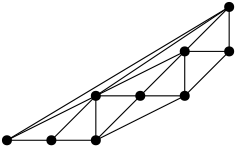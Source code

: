 <?xml version="1.0"?>
<!DOCTYPE ipe SYSTEM "ipe.dtd">
<ipe version="70005" creator="Ipe 7.1.1">
<info created="D:20130606104523" modified="D:20130606111157"/>
<ipestyle name="basic">
<symbol name="arrow/arc(spx)">
<path stroke="sym-stroke" fill="sym-stroke" pen="sym-pen">
0 0 m
-1 0.333 l
-1 -0.333 l
h
</path>
</symbol>
<symbol name="arrow/farc(spx)">
<path stroke="sym-stroke" fill="white" pen="sym-pen">
0 0 m
-1 0.333 l
-1 -0.333 l
h
</path>
</symbol>
<symbol name="mark/circle(sx)" transformations="translations">
<path fill="sym-stroke">
0.6 0 0 0.6 0 0 e
0.4 0 0 0.4 0 0 e
</path>
</symbol>
<symbol name="mark/disk(sx)" transformations="translations">
<path fill="sym-stroke">
0.6 0 0 0.6 0 0 e
</path>
</symbol>
<symbol name="mark/fdisk(sfx)" transformations="translations">
<group>
<path fill="sym-fill">
0.5 0 0 0.5 0 0 e
</path>
<path fill="sym-stroke" fillrule="eofill">
0.6 0 0 0.6 0 0 e
0.4 0 0 0.4 0 0 e
</path>
</group>
</symbol>
<symbol name="mark/box(sx)" transformations="translations">
<path fill="sym-stroke" fillrule="eofill">
-0.6 -0.6 m
0.6 -0.6 l
0.6 0.6 l
-0.6 0.6 l
h
-0.4 -0.4 m
0.4 -0.4 l
0.4 0.4 l
-0.4 0.4 l
h
</path>
</symbol>
<symbol name="mark/square(sx)" transformations="translations">
<path fill="sym-stroke">
-0.6 -0.6 m
0.6 -0.6 l
0.6 0.6 l
-0.6 0.6 l
h
</path>
</symbol>
<symbol name="mark/fsquare(sfx)" transformations="translations">
<group>
<path fill="sym-fill">
-0.5 -0.5 m
0.5 -0.5 l
0.5 0.5 l
-0.5 0.5 l
h
</path>
<path fill="sym-stroke" fillrule="eofill">
-0.6 -0.6 m
0.6 -0.6 l
0.6 0.6 l
-0.6 0.6 l
h
-0.4 -0.4 m
0.4 -0.4 l
0.4 0.4 l
-0.4 0.4 l
h
</path>
</group>
</symbol>
<symbol name="mark/cross(sx)" transformations="translations">
<group>
<path fill="sym-stroke">
-0.43 -0.57 m
0.57 0.43 l
0.43 0.57 l
-0.57 -0.43 l
h
</path>
<path fill="sym-stroke">
-0.43 0.57 m
0.57 -0.43 l
0.43 -0.57 l
-0.57 0.43 l
h
</path>
</group>
</symbol>
<symbol name="arrow/fnormal(spx)">
<path stroke="sym-stroke" fill="white" pen="sym-pen">
0 0 m
-1 0.333 l
-1 -0.333 l
h
</path>
</symbol>
<symbol name="arrow/pointed(spx)">
<path stroke="sym-stroke" fill="sym-stroke" pen="sym-pen">
0 0 m
-1 0.333 l
-0.8 0 l
-1 -0.333 l
h
</path>
</symbol>
<symbol name="arrow/fpointed(spx)">
<path stroke="sym-stroke" fill="white" pen="sym-pen">
0 0 m
-1 0.333 l
-0.8 0 l
-1 -0.333 l
h
</path>
</symbol>
<symbol name="arrow/linear(spx)">
<path stroke="sym-stroke" pen="sym-pen">
-1 0.333 m
0 0 l
-1 -0.333 l
</path>
</symbol>
<symbol name="arrow/fdouble(spx)">
<path stroke="sym-stroke" fill="white" pen="sym-pen">
0 0 m
-1 0.333 l
-1 -0.333 l
h
-1 0 m
-2 0.333 l
-2 -0.333 l
h
</path>
</symbol>
<symbol name="arrow/double(spx)">
<path stroke="sym-stroke" fill="sym-stroke" pen="sym-pen">
0 0 m
-1 0.333 l
-1 -0.333 l
h
-1 0 m
-2 0.333 l
-2 -0.333 l
h
</path>
</symbol>
<pen name="heavier" value="0.8"/>
<pen name="fat" value="1.2"/>
<pen name="ultrafat" value="2"/>
<symbolsize name="large" value="5"/>
<symbolsize name="small" value="2"/>
<symbolsize name="tiny" value="1.1"/>
<arrowsize name="large" value="10"/>
<arrowsize name="small" value="5"/>
<arrowsize name="tiny" value="3"/>
<color name="red" value="1 0 0"/>
<color name="green" value="0 1 0"/>
<color name="blue" value="0 0 1"/>
<color name="yellow" value="1 1 0"/>
<color name="orange" value="1 0.647 0"/>
<color name="gold" value="1 0.843 0"/>
<color name="purple" value="0.627 0.125 0.941"/>
<color name="gray" value="0.745"/>
<color name="brown" value="0.647 0.165 0.165"/>
<color name="navy" value="0 0 0.502"/>
<color name="pink" value="1 0.753 0.796"/>
<color name="seagreen" value="0.18 0.545 0.341"/>
<color name="turquoise" value="0.251 0.878 0.816"/>
<color name="violet" value="0.933 0.51 0.933"/>
<color name="darkblue" value="0 0 0.545"/>
<color name="darkcyan" value="0 0.545 0.545"/>
<color name="darkgray" value="0.663"/>
<color name="darkgreen" value="0 0.392 0"/>
<color name="darkmagenta" value="0.545 0 0.545"/>
<color name="darkorange" value="1 0.549 0"/>
<color name="darkred" value="0.545 0 0"/>
<color name="lightblue" value="0.678 0.847 0.902"/>
<color name="lightcyan" value="0.878 1 1"/>
<color name="lightgray" value="0.827"/>
<color name="lightgreen" value="0.565 0.933 0.565"/>
<color name="lightyellow" value="1 1 0.878"/>
<dashstyle name="dashed" value="[4] 0"/>
<dashstyle name="dotted" value="[1 3] 0"/>
<dashstyle name="dash dotted" value="[4 2 1 2] 0"/>
<dashstyle name="dash dot dotted" value="[4 2 1 2 1 2] 0"/>
<textsize name="large" value="\large"/>
<textsize name="small" value="\small"/>
<textsize name="tiny" value="\tiny"/>
<textsize name="Large" value="\Large"/>
<textsize name="LARGE" value="\LARGE"/>
<textsize name="huge" value="\huge"/>
<textsize name="Huge" value="\Huge"/>
<textsize name="footnote" value="\footnotesize"/>
<textstyle name="center" begin="\begin{center}" end="\end{center}"/>
<textstyle name="itemize" begin="\begin{itemize}" end="\end{itemize}"/>
<textstyle name="item" begin="\begin{itemize}\item{}" end="\end{itemize}"/>
<gridsize name="4 pts" value="4"/>
<gridsize name="8 pts (~3 mm)" value="8"/>
<gridsize name="16 pts (~6 mm)" value="16"/>
<gridsize name="32 pts (~12 mm)" value="32"/>
<gridsize name="10 pts (~3.5 mm)" value="10"/>
<gridsize name="20 pts (~7 mm)" value="20"/>
<gridsize name="14 pts (~5 mm)" value="14"/>
<gridsize name="28 pts (~10 mm)" value="28"/>
<gridsize name="56 pts (~20 mm)" value="56"/>
<anglesize name="90 deg" value="90"/>
<anglesize name="60 deg" value="60"/>
<anglesize name="45 deg" value="45"/>
<anglesize name="30 deg" value="30"/>
<anglesize name="22.5 deg" value="22.5"/>
<tiling name="falling" angle="-60" step="4" width="1"/>
<tiling name="rising" angle="30" step="4" width="1"/>
</ipestyle>
<page>
<layer name="segment"/>
<layer name="points"/>
<layer name="CDT"/>
<layer name="EMST"/>
<layer name="beta"/>
<layer name="gamma"/>
<layer name="delta"/>
<layer name="alpha"/>
<layer name="epsilon"/>
<view layers="points CDT" active="CDT"/>
<view layers="points CDT EMST" active="EMST"/>
<view layers="segment points EMST" active="segment"/>
<view layers="segment points EMST epsilon" active="epsilon"/>
<view layers="segment points EMST beta" active="beta"/>
<view layers="segment points EMST beta gamma" active="gamma"/>
<view layers="segment points EMST beta gamma delta" active="delta"/>
<view layers="segment points EMST beta gamma delta alpha" active="alpha"/>
<path layer="delta" stroke="red" pen="fat">
256 608 m
240 592 l
</path>
<path layer="gamma" stroke="red" pen="fat">
272 624 m
256 608 l
</path>
<path stroke="red" pen="fat">
224 592 m
256 608 l
</path>
<path stroke="red" pen="fat">
224 592 m
208 576 l
</path>
<path layer="beta" stroke="red" pen="fat">
192 576 m
224 592 l
</path>
<path stroke="red" pen="fat">
272 624 m
224 592 l
</path>
<group layer="CDT">
<path stroke="black">
224 592 m
240 592 l
</path>
<path stroke="black">
256 608 m
272 608 l
</path>
<path stroke="black">
224 576 m
256 592 l
</path>
<path stroke="black">
240 592 m
224 576 l
</path>
<path stroke="black">
272 624 m
272 608 l
</path>
<path stroke="black">
256 608 m
272 624 l
</path>
<path stroke="black">
224 592 m
256 608 l
</path>
<path stroke="black">
240 592 m
256 592 l
</path>
<path stroke="black">
256 608 m
240 592 l
</path>
<path stroke="black">
256 592 m
256 608 l
</path>
<path stroke="black">
272 608 m
256 592 l
</path>
<path stroke="black">
224 592 m
272 624 l
</path>
<path stroke="black">
192 576 m
272 624 l
</path>
<path stroke="black">
192 576 m
208 576 l
</path>
<path stroke="black">
224 592 m
192 576 l
</path>
<path stroke="black">
208 576 m
224 576 l
</path>
<path stroke="black">
224 592 m
208 576 l
</path>
<path stroke="black">
224 576 m
224 592 l
</path>
</group>
<path layer="EMST" stroke="red" pen="fat">
192 576 m
224 576 l
224 592 l
256 592 l
256 608 l
272 608 l
272 624 l
</path>
<path layer="segment" stroke="red" pen="fat">
192 576 m
272 624 l
</path>
<use layer="points" name="mark/disk(sx)" pos="192 576" size="normal" stroke="black"/>
<use name="mark/disk(sx)" pos="208 576" size="normal" stroke="black"/>
<use name="mark/disk(sx)" pos="224 576" size="normal" stroke="black"/>
<use name="mark/disk(sx)" pos="224 592" size="normal" stroke="black"/>
<use name="mark/disk(sx)" pos="240 592" size="normal" stroke="black"/>
<use name="mark/disk(sx)" pos="256 592" size="normal" stroke="black"/>
<use name="mark/disk(sx)" pos="256 608" size="normal" stroke="black"/>
<use name="mark/disk(sx)" pos="272 608" size="normal" stroke="black"/>
<use name="mark/disk(sx)" pos="272 624" size="normal" stroke="black"/>
<text layer="alpha" transformations="translations" pos="192 568" stroke="black" type="label" valign="baseline" size="small">1</text>
<text matrix="1 0 0 1 16 0" transformations="translations" pos="192 568" stroke="black" type="label" valign="baseline" size="small">1</text>
<text matrix="1 0 0 1 32 16" transformations="translations" pos="192 568" stroke="black" type="label" valign="baseline" size="small">1</text>
<text matrix="1 0 0 1 48 16" transformations="translations" pos="192 568" stroke="black" type="label" valign="baseline" size="small">1</text>
<text matrix="1 0 0 1 64 32" transformations="translations" pos="192 568" stroke="black" type="label" valign="baseline" size="small">1</text>
<text matrix="1 0 0 1 72 40" transformations="translations" pos="192 568" stroke="black" type="label" valign="baseline" size="small">0</text>
<text matrix="1 0 0 1 56 24" transformations="translations" pos="192 568" stroke="black" type="label" valign="baseline" size="small">0</text>
<text matrix="1 0 0 1 24 8" transformations="translations" pos="192 568" stroke="black" type="label" valign="baseline" size="small">0</text>
<path layer="epsilon" stroke="red" pen="fat">
224 576 m
256 592 l
</path>
<path stroke="red" pen="fat">
256 592 m
272 608 l
</path>
</page>
</ipe>
